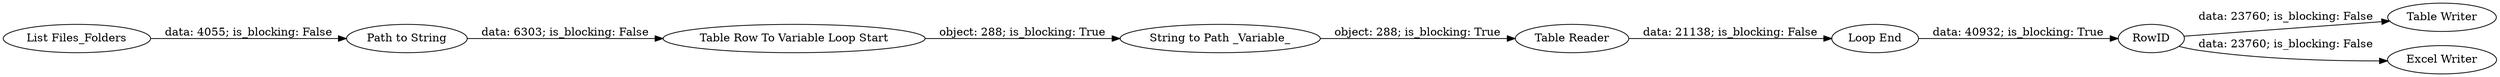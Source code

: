 digraph {
	"8807920590655835638_440" [label="List Files_Folders"]
	"8807920590655835638_447" [label="Loop End"]
	"8807920590655835638_446" [label="String to Path _Variable_"]
	"8807920590655835638_448" [label="Table Writer"]
	"8807920590655835638_445" [label="Table Reader"]
	"8807920590655835638_441" [label="Excel Writer"]
	"8807920590655835638_444" [label="Table Row To Variable Loop Start"]
	"8807920590655835638_443" [label="Path to String"]
	"8807920590655835638_434" [label=RowID]
	"8807920590655835638_446" -> "8807920590655835638_445" [label="object: 288; is_blocking: True"]
	"8807920590655835638_447" -> "8807920590655835638_434" [label="data: 40932; is_blocking: True"]
	"8807920590655835638_434" -> "8807920590655835638_448" [label="data: 23760; is_blocking: False"]
	"8807920590655835638_440" -> "8807920590655835638_443" [label="data: 4055; is_blocking: False"]
	"8807920590655835638_443" -> "8807920590655835638_444" [label="data: 6303; is_blocking: False"]
	"8807920590655835638_444" -> "8807920590655835638_446" [label="object: 288; is_blocking: True"]
	"8807920590655835638_434" -> "8807920590655835638_441" [label="data: 23760; is_blocking: False"]
	"8807920590655835638_445" -> "8807920590655835638_447" [label="data: 21138; is_blocking: False"]
	rankdir=LR
}
